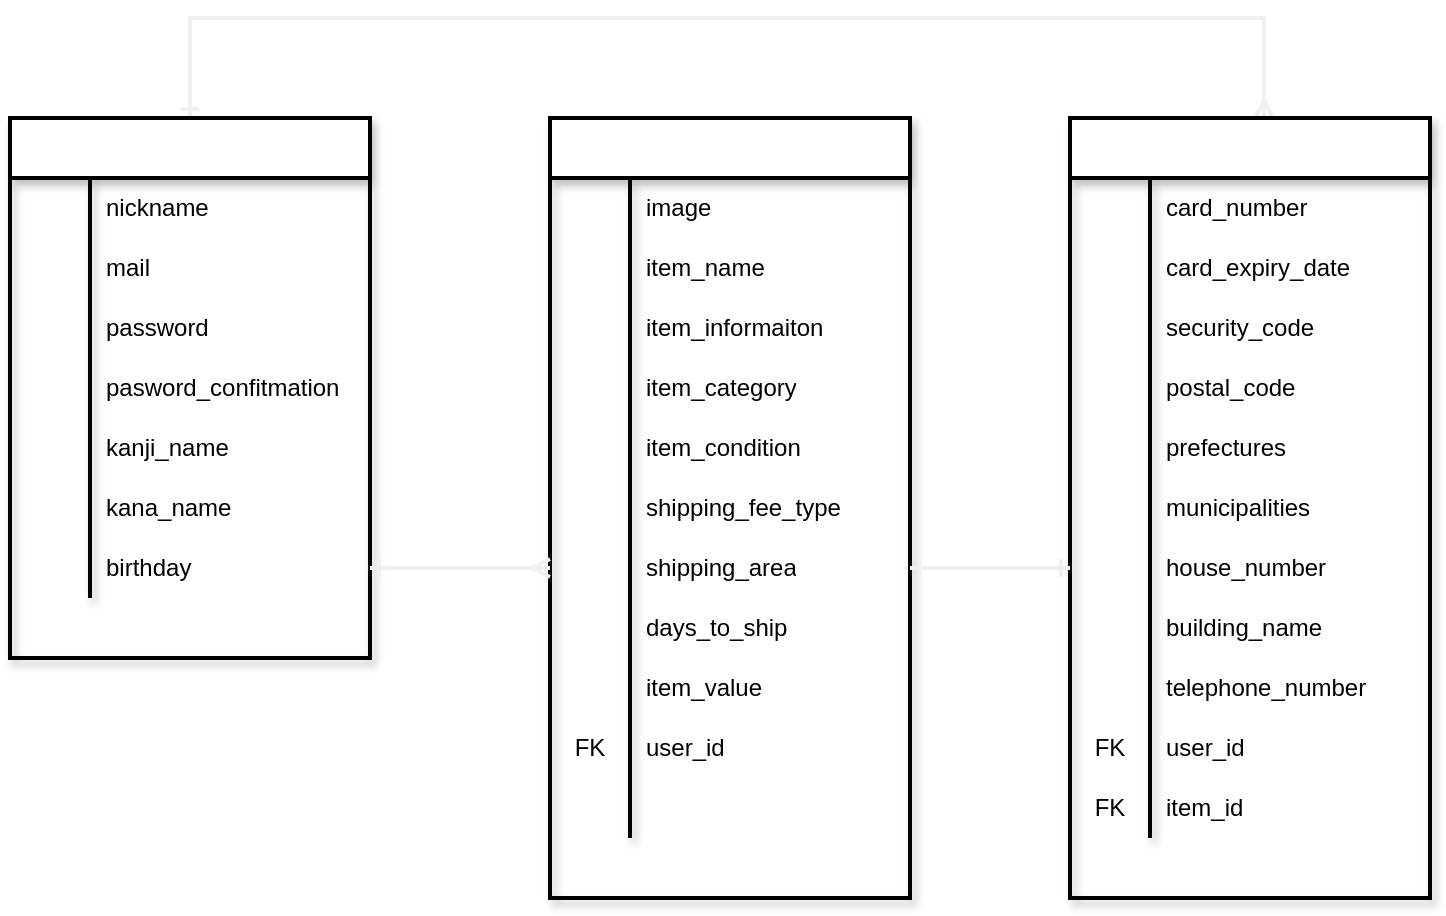 <mxfile version="13.10.0" type="embed" pages="2">
    <diagram id="eeo6MsX598e6cD8DwLgK" name="ページ1">
        <mxGraphModel dx="723" dy="556" grid="1" gridSize="10" guides="1" tooltips="1" connect="1" arrows="1" fold="1" page="1" pageScale="1" pageWidth="850" pageHeight="1100" math="0" shadow="0">
            <root>
                <mxCell id="0"/>
                <mxCell id="1" parent="0"/>
                <mxCell id="oDnXnmrruXlQeNwUfz4k-198" style="edgeStyle=orthogonalEdgeStyle;rounded=0;orthogonalLoop=1;jettySize=auto;html=1;entryX=0.539;entryY=0;entryDx=0;entryDy=0;entryPerimeter=0;startArrow=ERone;startFill=0;endArrow=ERmany;endFill=0;strokeColor=#f0f0f0;strokeWidth=2;fontColor=none;" edge="1" parent="1" source="oDnXnmrruXlQeNwUfz4k-105" target="oDnXnmrruXlQeNwUfz4k-126">
                    <mxGeometry relative="1" as="geometry">
                        <Array as="points">
                            <mxPoint x="170" y="180"/>
                            <mxPoint x="707" y="180"/>
                        </Array>
                    </mxGeometry>
                </mxCell>
                <mxCell id="oDnXnmrruXlQeNwUfz4k-105" value="&lt;font color=&quot;#ffffff&quot;&gt;users&lt;/font&gt;" style="shape=table;html=1;whiteSpace=wrap;startSize=30;container=1;collapsible=0;childLayout=tableLayout;fixedRows=1;rowLines=0;fontStyle=1;align=center;shadow=1;strokeWidth=2;fontColor=none;" vertex="1" parent="1">
                    <mxGeometry x="80" y="230" width="180" height="270" as="geometry"/>
                </mxCell>
                <mxCell id="oDnXnmrruXlQeNwUfz4k-106" value="" style="shape=partialRectangle;html=1;whiteSpace=wrap;collapsible=0;dropTarget=0;pointerEvents=0;fillColor=none;top=0;left=0;bottom=1;right=0;points=[[0,0.5],[1,0.5]];portConstraint=eastwest;strokeColor=none;" vertex="1" parent="oDnXnmrruXlQeNwUfz4k-105">
                    <mxGeometry y="30" width="180" height="30" as="geometry"/>
                </mxCell>
                <mxCell id="oDnXnmrruXlQeNwUfz4k-107" value="" style="shape=partialRectangle;html=1;whiteSpace=wrap;connectable=0;fillColor=none;top=0;left=0;bottom=0;right=0;overflow=hidden;" vertex="1" parent="oDnXnmrruXlQeNwUfz4k-106">
                    <mxGeometry width="40" height="30" as="geometry"/>
                </mxCell>
                <mxCell id="oDnXnmrruXlQeNwUfz4k-108" value="nickname" style="shape=partialRectangle;html=1;whiteSpace=wrap;connectable=0;fillColor=none;top=0;left=0;bottom=0;right=0;align=left;spacingLeft=6;overflow=hidden;" vertex="1" parent="oDnXnmrruXlQeNwUfz4k-106">
                    <mxGeometry x="40" width="140" height="30" as="geometry"/>
                </mxCell>
                <mxCell id="oDnXnmrruXlQeNwUfz4k-109" value="" style="shape=partialRectangle;html=1;whiteSpace=wrap;collapsible=0;dropTarget=0;pointerEvents=0;fillColor=none;top=0;left=0;bottom=0;right=0;points=[[0,0.5],[1,0.5]];portConstraint=eastwest;" vertex="1" parent="oDnXnmrruXlQeNwUfz4k-105">
                    <mxGeometry y="60" width="180" height="30" as="geometry"/>
                </mxCell>
                <mxCell id="oDnXnmrruXlQeNwUfz4k-110" value="" style="shape=partialRectangle;html=1;whiteSpace=wrap;connectable=0;fillColor=none;top=0;left=0;bottom=0;right=0;overflow=hidden;" vertex="1" parent="oDnXnmrruXlQeNwUfz4k-109">
                    <mxGeometry width="40" height="30" as="geometry"/>
                </mxCell>
                <mxCell id="oDnXnmrruXlQeNwUfz4k-111" value="mail" style="shape=partialRectangle;html=1;whiteSpace=wrap;connectable=0;fillColor=none;top=0;left=0;bottom=0;right=0;align=left;spacingLeft=6;overflow=hidden;" vertex="1" parent="oDnXnmrruXlQeNwUfz4k-109">
                    <mxGeometry x="40" width="140" height="30" as="geometry"/>
                </mxCell>
                <mxCell id="oDnXnmrruXlQeNwUfz4k-112" value="" style="shape=partialRectangle;html=1;whiteSpace=wrap;collapsible=0;dropTarget=0;pointerEvents=0;fillColor=none;top=0;left=0;bottom=0;right=0;points=[[0,0.5],[1,0.5]];portConstraint=eastwest;" vertex="1" parent="oDnXnmrruXlQeNwUfz4k-105">
                    <mxGeometry y="90" width="180" height="30" as="geometry"/>
                </mxCell>
                <mxCell id="oDnXnmrruXlQeNwUfz4k-113" value="" style="shape=partialRectangle;html=1;whiteSpace=wrap;connectable=0;fillColor=none;top=0;left=0;bottom=0;right=0;overflow=hidden;" vertex="1" parent="oDnXnmrruXlQeNwUfz4k-112">
                    <mxGeometry width="40" height="30" as="geometry"/>
                </mxCell>
                <mxCell id="oDnXnmrruXlQeNwUfz4k-114" value="password" style="shape=partialRectangle;html=1;whiteSpace=wrap;connectable=0;fillColor=none;top=0;left=0;bottom=0;right=0;align=left;spacingLeft=6;overflow=hidden;" vertex="1" parent="oDnXnmrruXlQeNwUfz4k-112">
                    <mxGeometry x="40" width="140" height="30" as="geometry"/>
                </mxCell>
                <mxCell id="oDnXnmrruXlQeNwUfz4k-136" style="shape=partialRectangle;html=1;whiteSpace=wrap;collapsible=0;dropTarget=0;pointerEvents=0;fillColor=none;top=0;left=0;bottom=0;right=0;points=[[0,0.5],[1,0.5]];portConstraint=eastwest;" vertex="1" parent="oDnXnmrruXlQeNwUfz4k-105">
                    <mxGeometry y="120" width="180" height="30" as="geometry"/>
                </mxCell>
                <mxCell id="oDnXnmrruXlQeNwUfz4k-137" value="" style="shape=partialRectangle;html=1;whiteSpace=wrap;connectable=0;fillColor=none;top=0;left=0;bottom=0;right=0;overflow=hidden;" vertex="1" parent="oDnXnmrruXlQeNwUfz4k-136">
                    <mxGeometry width="40" height="30" as="geometry"/>
                </mxCell>
                <mxCell id="oDnXnmrruXlQeNwUfz4k-138" value="pasword_confitmation" style="shape=partialRectangle;html=1;whiteSpace=wrap;connectable=0;fillColor=none;top=0;left=0;bottom=0;right=0;align=left;spacingLeft=6;overflow=hidden;" vertex="1" parent="oDnXnmrruXlQeNwUfz4k-136">
                    <mxGeometry x="40" width="140" height="30" as="geometry"/>
                </mxCell>
                <mxCell id="oDnXnmrruXlQeNwUfz4k-142" style="shape=partialRectangle;html=1;whiteSpace=wrap;collapsible=0;dropTarget=0;pointerEvents=0;fillColor=none;top=0;left=0;bottom=0;right=0;points=[[0,0.5],[1,0.5]];portConstraint=eastwest;" vertex="1" parent="oDnXnmrruXlQeNwUfz4k-105">
                    <mxGeometry y="150" width="180" height="30" as="geometry"/>
                </mxCell>
                <mxCell id="oDnXnmrruXlQeNwUfz4k-143" style="shape=partialRectangle;html=1;whiteSpace=wrap;connectable=0;fillColor=none;top=0;left=0;bottom=0;right=0;overflow=hidden;" vertex="1" parent="oDnXnmrruXlQeNwUfz4k-142">
                    <mxGeometry width="40" height="30" as="geometry"/>
                </mxCell>
                <mxCell id="oDnXnmrruXlQeNwUfz4k-144" value="kanji_name" style="shape=partialRectangle;html=1;whiteSpace=wrap;connectable=0;fillColor=none;top=0;left=0;bottom=0;right=0;align=left;spacingLeft=6;overflow=hidden;" vertex="1" parent="oDnXnmrruXlQeNwUfz4k-142">
                    <mxGeometry x="40" width="140" height="30" as="geometry"/>
                </mxCell>
                <mxCell id="oDnXnmrruXlQeNwUfz4k-139" style="shape=partialRectangle;html=1;whiteSpace=wrap;collapsible=0;dropTarget=0;pointerEvents=0;fillColor=none;top=0;left=0;bottom=0;right=0;points=[[0,0.5],[1,0.5]];portConstraint=eastwest;" vertex="1" parent="oDnXnmrruXlQeNwUfz4k-105">
                    <mxGeometry y="180" width="180" height="30" as="geometry"/>
                </mxCell>
                <mxCell id="oDnXnmrruXlQeNwUfz4k-140" style="shape=partialRectangle;html=1;whiteSpace=wrap;connectable=0;fillColor=none;top=0;left=0;bottom=0;right=0;overflow=hidden;" vertex="1" parent="oDnXnmrruXlQeNwUfz4k-139">
                    <mxGeometry width="40" height="30" as="geometry"/>
                </mxCell>
                <mxCell id="oDnXnmrruXlQeNwUfz4k-141" value="kana_name" style="shape=partialRectangle;html=1;whiteSpace=wrap;connectable=0;fillColor=none;top=0;left=0;bottom=0;right=0;align=left;spacingLeft=6;overflow=hidden;" vertex="1" parent="oDnXnmrruXlQeNwUfz4k-139">
                    <mxGeometry x="40" width="140" height="30" as="geometry"/>
                </mxCell>
                <mxCell id="oDnXnmrruXlQeNwUfz4k-145" style="shape=partialRectangle;html=1;whiteSpace=wrap;collapsible=0;dropTarget=0;pointerEvents=0;fillColor=none;top=0;left=0;bottom=0;right=0;points=[[0,0.5],[1,0.5]];portConstraint=eastwest;" vertex="1" parent="oDnXnmrruXlQeNwUfz4k-105">
                    <mxGeometry y="210" width="180" height="30" as="geometry"/>
                </mxCell>
                <mxCell id="oDnXnmrruXlQeNwUfz4k-146" style="shape=partialRectangle;html=1;whiteSpace=wrap;connectable=0;fillColor=none;top=0;left=0;bottom=0;right=0;overflow=hidden;" vertex="1" parent="oDnXnmrruXlQeNwUfz4k-145">
                    <mxGeometry width="40" height="30" as="geometry"/>
                </mxCell>
                <mxCell id="oDnXnmrruXlQeNwUfz4k-147" value="birthday" style="shape=partialRectangle;html=1;whiteSpace=wrap;connectable=0;fillColor=none;top=0;left=0;bottom=0;right=0;align=left;spacingLeft=6;overflow=hidden;" vertex="1" parent="oDnXnmrruXlQeNwUfz4k-145">
                    <mxGeometry x="40" width="140" height="30" as="geometry"/>
                </mxCell>
                <mxCell id="oDnXnmrruXlQeNwUfz4k-116" value="&lt;font color=&quot;#ffffff&quot;&gt;items&lt;br&gt;&lt;/font&gt;" style="shape=table;html=1;whiteSpace=wrap;startSize=30;container=1;collapsible=0;childLayout=tableLayout;fixedRows=1;rowLines=0;fontStyle=1;align=center;shadow=1;strokeWidth=2;fontColor=none;" vertex="1" parent="1">
                    <mxGeometry x="350" y="230" width="180" height="390" as="geometry"/>
                </mxCell>
                <mxCell id="oDnXnmrruXlQeNwUfz4k-117" value="" style="shape=partialRectangle;html=1;whiteSpace=wrap;collapsible=0;dropTarget=0;pointerEvents=0;fillColor=none;top=0;left=0;bottom=1;right=0;points=[[0,0.5],[1,0.5]];portConstraint=eastwest;strokeColor=none;" vertex="1" parent="oDnXnmrruXlQeNwUfz4k-116">
                    <mxGeometry y="30" width="180" height="30" as="geometry"/>
                </mxCell>
                <mxCell id="oDnXnmrruXlQeNwUfz4k-118" value="" style="shape=partialRectangle;html=1;whiteSpace=wrap;connectable=0;fillColor=none;top=0;left=0;bottom=0;right=0;overflow=hidden;" vertex="1" parent="oDnXnmrruXlQeNwUfz4k-117">
                    <mxGeometry width="40" height="30" as="geometry"/>
                </mxCell>
                <mxCell id="oDnXnmrruXlQeNwUfz4k-119" value="image" style="shape=partialRectangle;html=1;whiteSpace=wrap;connectable=0;fillColor=none;top=0;left=0;bottom=0;right=0;align=left;spacingLeft=6;overflow=hidden;" vertex="1" parent="oDnXnmrruXlQeNwUfz4k-117">
                    <mxGeometry x="40" width="140" height="30" as="geometry"/>
                </mxCell>
                <mxCell id="oDnXnmrruXlQeNwUfz4k-120" value="" style="shape=partialRectangle;html=1;whiteSpace=wrap;collapsible=0;dropTarget=0;pointerEvents=0;fillColor=none;top=0;left=0;bottom=0;right=0;points=[[0,0.5],[1,0.5]];portConstraint=eastwest;" vertex="1" parent="oDnXnmrruXlQeNwUfz4k-116">
                    <mxGeometry y="60" width="180" height="30" as="geometry"/>
                </mxCell>
                <mxCell id="oDnXnmrruXlQeNwUfz4k-121" value="" style="shape=partialRectangle;html=1;whiteSpace=wrap;connectable=0;fillColor=none;top=0;left=0;bottom=0;right=0;overflow=hidden;" vertex="1" parent="oDnXnmrruXlQeNwUfz4k-120">
                    <mxGeometry width="40" height="30" as="geometry"/>
                </mxCell>
                <mxCell id="oDnXnmrruXlQeNwUfz4k-122" value="item_name" style="shape=partialRectangle;html=1;whiteSpace=wrap;connectable=0;fillColor=none;top=0;left=0;bottom=0;right=0;align=left;spacingLeft=6;overflow=hidden;" vertex="1" parent="oDnXnmrruXlQeNwUfz4k-120">
                    <mxGeometry x="40" width="140" height="30" as="geometry"/>
                </mxCell>
                <mxCell id="oDnXnmrruXlQeNwUfz4k-123" value="" style="shape=partialRectangle;html=1;whiteSpace=wrap;collapsible=0;dropTarget=0;pointerEvents=0;fillColor=none;top=0;left=0;bottom=0;right=0;points=[[0,0.5],[1,0.5]];portConstraint=eastwest;" vertex="1" parent="oDnXnmrruXlQeNwUfz4k-116">
                    <mxGeometry y="90" width="180" height="30" as="geometry"/>
                </mxCell>
                <mxCell id="oDnXnmrruXlQeNwUfz4k-124" value="" style="shape=partialRectangle;html=1;whiteSpace=wrap;connectable=0;fillColor=none;top=0;left=0;bottom=0;right=0;overflow=hidden;" vertex="1" parent="oDnXnmrruXlQeNwUfz4k-123">
                    <mxGeometry width="40" height="30" as="geometry"/>
                </mxCell>
                <mxCell id="oDnXnmrruXlQeNwUfz4k-125" value="item_informaiton" style="shape=partialRectangle;html=1;whiteSpace=wrap;connectable=0;fillColor=none;top=0;left=0;bottom=0;right=0;align=left;spacingLeft=6;overflow=hidden;" vertex="1" parent="oDnXnmrruXlQeNwUfz4k-123">
                    <mxGeometry x="40" width="140" height="30" as="geometry"/>
                </mxCell>
                <mxCell id="oDnXnmrruXlQeNwUfz4k-148" style="shape=partialRectangle;html=1;whiteSpace=wrap;collapsible=0;dropTarget=0;pointerEvents=0;fillColor=none;top=0;left=0;bottom=0;right=0;points=[[0,0.5],[1,0.5]];portConstraint=eastwest;" vertex="1" parent="oDnXnmrruXlQeNwUfz4k-116">
                    <mxGeometry y="120" width="180" height="30" as="geometry"/>
                </mxCell>
                <mxCell id="oDnXnmrruXlQeNwUfz4k-149" style="shape=partialRectangle;html=1;whiteSpace=wrap;connectable=0;fillColor=none;top=0;left=0;bottom=0;right=0;overflow=hidden;" vertex="1" parent="oDnXnmrruXlQeNwUfz4k-148">
                    <mxGeometry width="40" height="30" as="geometry"/>
                </mxCell>
                <mxCell id="oDnXnmrruXlQeNwUfz4k-150" value="item_category" style="shape=partialRectangle;html=1;whiteSpace=wrap;connectable=0;fillColor=none;top=0;left=0;bottom=0;right=0;align=left;spacingLeft=6;overflow=hidden;" vertex="1" parent="oDnXnmrruXlQeNwUfz4k-148">
                    <mxGeometry x="40" width="140" height="30" as="geometry"/>
                </mxCell>
                <mxCell id="oDnXnmrruXlQeNwUfz4k-151" style="shape=partialRectangle;html=1;whiteSpace=wrap;collapsible=0;dropTarget=0;pointerEvents=0;fillColor=none;top=0;left=0;bottom=0;right=0;points=[[0,0.5],[1,0.5]];portConstraint=eastwest;" vertex="1" parent="oDnXnmrruXlQeNwUfz4k-116">
                    <mxGeometry y="150" width="180" height="30" as="geometry"/>
                </mxCell>
                <mxCell id="oDnXnmrruXlQeNwUfz4k-152" style="shape=partialRectangle;html=1;whiteSpace=wrap;connectable=0;fillColor=none;top=0;left=0;bottom=0;right=0;overflow=hidden;" vertex="1" parent="oDnXnmrruXlQeNwUfz4k-151">
                    <mxGeometry width="40" height="30" as="geometry"/>
                </mxCell>
                <mxCell id="oDnXnmrruXlQeNwUfz4k-153" value="item_condition" style="shape=partialRectangle;html=1;whiteSpace=wrap;connectable=0;fillColor=none;top=0;left=0;bottom=0;right=0;align=left;spacingLeft=6;overflow=hidden;" vertex="1" parent="oDnXnmrruXlQeNwUfz4k-151">
                    <mxGeometry x="40" width="140" height="30" as="geometry"/>
                </mxCell>
                <mxCell id="oDnXnmrruXlQeNwUfz4k-154" style="shape=partialRectangle;html=1;whiteSpace=wrap;collapsible=0;dropTarget=0;pointerEvents=0;fillColor=none;top=0;left=0;bottom=0;right=0;points=[[0,0.5],[1,0.5]];portConstraint=eastwest;" vertex="1" parent="oDnXnmrruXlQeNwUfz4k-116">
                    <mxGeometry y="180" width="180" height="30" as="geometry"/>
                </mxCell>
                <mxCell id="oDnXnmrruXlQeNwUfz4k-155" style="shape=partialRectangle;html=1;whiteSpace=wrap;connectable=0;fillColor=none;top=0;left=0;bottom=0;right=0;overflow=hidden;" vertex="1" parent="oDnXnmrruXlQeNwUfz4k-154">
                    <mxGeometry width="40" height="30" as="geometry"/>
                </mxCell>
                <mxCell id="oDnXnmrruXlQeNwUfz4k-156" value="shipping_fee_type" style="shape=partialRectangle;html=1;whiteSpace=wrap;connectable=0;fillColor=none;top=0;left=0;bottom=0;right=0;align=left;spacingLeft=6;overflow=hidden;" vertex="1" parent="oDnXnmrruXlQeNwUfz4k-154">
                    <mxGeometry x="40" width="140" height="30" as="geometry"/>
                </mxCell>
                <mxCell id="oDnXnmrruXlQeNwUfz4k-157" style="shape=partialRectangle;html=1;whiteSpace=wrap;collapsible=0;dropTarget=0;pointerEvents=0;fillColor=none;top=0;left=0;bottom=0;right=0;points=[[0,0.5],[1,0.5]];portConstraint=eastwest;" vertex="1" parent="oDnXnmrruXlQeNwUfz4k-116">
                    <mxGeometry y="210" width="180" height="30" as="geometry"/>
                </mxCell>
                <mxCell id="oDnXnmrruXlQeNwUfz4k-158" style="shape=partialRectangle;html=1;whiteSpace=wrap;connectable=0;fillColor=none;top=0;left=0;bottom=0;right=0;overflow=hidden;" vertex="1" parent="oDnXnmrruXlQeNwUfz4k-157">
                    <mxGeometry width="40" height="30" as="geometry"/>
                </mxCell>
                <mxCell id="oDnXnmrruXlQeNwUfz4k-159" value="shipping_area" style="shape=partialRectangle;html=1;whiteSpace=wrap;connectable=0;fillColor=none;top=0;left=0;bottom=0;right=0;align=left;spacingLeft=6;overflow=hidden;" vertex="1" parent="oDnXnmrruXlQeNwUfz4k-157">
                    <mxGeometry x="40" width="140" height="30" as="geometry"/>
                </mxCell>
                <mxCell id="oDnXnmrruXlQeNwUfz4k-160" style="shape=partialRectangle;html=1;whiteSpace=wrap;collapsible=0;dropTarget=0;pointerEvents=0;fillColor=none;top=0;left=0;bottom=0;right=0;points=[[0,0.5],[1,0.5]];portConstraint=eastwest;" vertex="1" parent="oDnXnmrruXlQeNwUfz4k-116">
                    <mxGeometry y="240" width="180" height="30" as="geometry"/>
                </mxCell>
                <mxCell id="oDnXnmrruXlQeNwUfz4k-161" style="shape=partialRectangle;html=1;whiteSpace=wrap;connectable=0;fillColor=none;top=0;left=0;bottom=0;right=0;overflow=hidden;" vertex="1" parent="oDnXnmrruXlQeNwUfz4k-160">
                    <mxGeometry width="40" height="30" as="geometry"/>
                </mxCell>
                <mxCell id="oDnXnmrruXlQeNwUfz4k-162" value="days_to_ship" style="shape=partialRectangle;html=1;whiteSpace=wrap;connectable=0;fillColor=none;top=0;left=0;bottom=0;right=0;align=left;spacingLeft=6;overflow=hidden;" vertex="1" parent="oDnXnmrruXlQeNwUfz4k-160">
                    <mxGeometry x="40" width="140" height="30" as="geometry"/>
                </mxCell>
                <mxCell id="oDnXnmrruXlQeNwUfz4k-163" style="shape=partialRectangle;html=1;whiteSpace=wrap;collapsible=0;dropTarget=0;pointerEvents=0;fillColor=none;top=0;left=0;bottom=0;right=0;points=[[0,0.5],[1,0.5]];portConstraint=eastwest;" vertex="1" parent="oDnXnmrruXlQeNwUfz4k-116">
                    <mxGeometry y="270" width="180" height="30" as="geometry"/>
                </mxCell>
                <mxCell id="oDnXnmrruXlQeNwUfz4k-164" style="shape=partialRectangle;html=1;whiteSpace=wrap;connectable=0;fillColor=none;top=0;left=0;bottom=0;right=0;overflow=hidden;" vertex="1" parent="oDnXnmrruXlQeNwUfz4k-163">
                    <mxGeometry width="40" height="30" as="geometry"/>
                </mxCell>
                <mxCell id="oDnXnmrruXlQeNwUfz4k-165" value="item_value" style="shape=partialRectangle;html=1;whiteSpace=wrap;connectable=0;fillColor=none;top=0;left=0;bottom=0;right=0;align=left;spacingLeft=6;overflow=hidden;" vertex="1" parent="oDnXnmrruXlQeNwUfz4k-163">
                    <mxGeometry x="40" width="140" height="30" as="geometry"/>
                </mxCell>
                <mxCell id="oDnXnmrruXlQeNwUfz4k-206" style="shape=partialRectangle;html=1;whiteSpace=wrap;collapsible=0;dropTarget=0;pointerEvents=0;fillColor=none;top=0;left=0;bottom=0;right=0;points=[[0,0.5],[1,0.5]];portConstraint=eastwest;" vertex="1" parent="oDnXnmrruXlQeNwUfz4k-116">
                    <mxGeometry y="300" width="180" height="30" as="geometry"/>
                </mxCell>
                <mxCell id="oDnXnmrruXlQeNwUfz4k-207" value="FK" style="shape=partialRectangle;html=1;whiteSpace=wrap;connectable=0;fillColor=none;top=0;left=0;bottom=0;right=0;overflow=hidden;" vertex="1" parent="oDnXnmrruXlQeNwUfz4k-206">
                    <mxGeometry width="40" height="30" as="geometry"/>
                </mxCell>
                <mxCell id="oDnXnmrruXlQeNwUfz4k-208" value="user_id" style="shape=partialRectangle;html=1;whiteSpace=wrap;connectable=0;fillColor=none;top=0;left=0;bottom=0;right=0;align=left;spacingLeft=6;overflow=hidden;" vertex="1" parent="oDnXnmrruXlQeNwUfz4k-206">
                    <mxGeometry x="40" width="140" height="30" as="geometry"/>
                </mxCell>
                <mxCell id="oDnXnmrruXlQeNwUfz4k-209" style="shape=partialRectangle;html=1;whiteSpace=wrap;collapsible=0;dropTarget=0;pointerEvents=0;fillColor=none;top=0;left=0;bottom=0;right=0;points=[[0,0.5],[1,0.5]];portConstraint=eastwest;" vertex="1" parent="oDnXnmrruXlQeNwUfz4k-116">
                    <mxGeometry y="330" width="180" height="30" as="geometry"/>
                </mxCell>
                <mxCell id="oDnXnmrruXlQeNwUfz4k-210" value="" style="shape=partialRectangle;html=1;whiteSpace=wrap;connectable=0;fillColor=none;top=0;left=0;bottom=0;right=0;overflow=hidden;" vertex="1" parent="oDnXnmrruXlQeNwUfz4k-209">
                    <mxGeometry width="40" height="30" as="geometry"/>
                </mxCell>
                <mxCell id="oDnXnmrruXlQeNwUfz4k-211" value="" style="shape=partialRectangle;html=1;whiteSpace=wrap;connectable=0;fillColor=none;top=0;left=0;bottom=0;right=0;align=left;spacingLeft=6;overflow=hidden;" vertex="1" parent="oDnXnmrruXlQeNwUfz4k-209">
                    <mxGeometry x="40" width="140" height="30" as="geometry"/>
                </mxCell>
                <mxCell id="oDnXnmrruXlQeNwUfz4k-126" value="&lt;font color=&quot;#ffffff&quot;&gt;buyers&lt;/font&gt;" style="shape=table;html=1;whiteSpace=wrap;startSize=30;container=1;collapsible=0;childLayout=tableLayout;fixedRows=1;rowLines=0;fontStyle=1;align=center;shadow=1;strokeWidth=2;fontColor=none;" vertex="1" parent="1">
                    <mxGeometry x="610" y="230" width="180" height="390" as="geometry"/>
                </mxCell>
                <mxCell id="oDnXnmrruXlQeNwUfz4k-127" value="" style="shape=partialRectangle;html=1;whiteSpace=wrap;collapsible=0;dropTarget=0;pointerEvents=0;fillColor=none;top=0;left=0;bottom=1;right=0;points=[[0,0.5],[1,0.5]];portConstraint=eastwest;strokeColor=none;" vertex="1" parent="oDnXnmrruXlQeNwUfz4k-126">
                    <mxGeometry y="30" width="180" height="30" as="geometry"/>
                </mxCell>
                <mxCell id="oDnXnmrruXlQeNwUfz4k-128" value="" style="shape=partialRectangle;html=1;whiteSpace=wrap;connectable=0;fillColor=none;top=0;left=0;bottom=0;right=0;overflow=hidden;" vertex="1" parent="oDnXnmrruXlQeNwUfz4k-127">
                    <mxGeometry width="40" height="30" as="geometry"/>
                </mxCell>
                <mxCell id="oDnXnmrruXlQeNwUfz4k-129" value="card_number" style="shape=partialRectangle;html=1;whiteSpace=wrap;connectable=0;fillColor=none;top=0;left=0;bottom=0;right=0;align=left;spacingLeft=6;overflow=hidden;" vertex="1" parent="oDnXnmrruXlQeNwUfz4k-127">
                    <mxGeometry x="40" width="140" height="30" as="geometry"/>
                </mxCell>
                <mxCell id="oDnXnmrruXlQeNwUfz4k-130" value="" style="shape=partialRectangle;html=1;whiteSpace=wrap;collapsible=0;dropTarget=0;pointerEvents=0;fillColor=none;top=0;left=0;bottom=0;right=0;points=[[0,0.5],[1,0.5]];portConstraint=eastwest;" vertex="1" parent="oDnXnmrruXlQeNwUfz4k-126">
                    <mxGeometry y="60" width="180" height="30" as="geometry"/>
                </mxCell>
                <mxCell id="oDnXnmrruXlQeNwUfz4k-131" value="" style="shape=partialRectangle;html=1;whiteSpace=wrap;connectable=0;fillColor=none;top=0;left=0;bottom=0;right=0;overflow=hidden;" vertex="1" parent="oDnXnmrruXlQeNwUfz4k-130">
                    <mxGeometry width="40" height="30" as="geometry"/>
                </mxCell>
                <mxCell id="oDnXnmrruXlQeNwUfz4k-132" value="card_expiry_date" style="shape=partialRectangle;html=1;whiteSpace=wrap;connectable=0;fillColor=none;top=0;left=0;bottom=0;right=0;align=left;spacingLeft=6;overflow=hidden;" vertex="1" parent="oDnXnmrruXlQeNwUfz4k-130">
                    <mxGeometry x="40" width="140" height="30" as="geometry"/>
                </mxCell>
                <mxCell id="oDnXnmrruXlQeNwUfz4k-133" value="" style="shape=partialRectangle;html=1;whiteSpace=wrap;collapsible=0;dropTarget=0;pointerEvents=0;fillColor=none;top=0;left=0;bottom=0;right=0;points=[[0,0.5],[1,0.5]];portConstraint=eastwest;" vertex="1" parent="oDnXnmrruXlQeNwUfz4k-126">
                    <mxGeometry y="90" width="180" height="30" as="geometry"/>
                </mxCell>
                <mxCell id="oDnXnmrruXlQeNwUfz4k-134" value="" style="shape=partialRectangle;html=1;whiteSpace=wrap;connectable=0;fillColor=none;top=0;left=0;bottom=0;right=0;overflow=hidden;" vertex="1" parent="oDnXnmrruXlQeNwUfz4k-133">
                    <mxGeometry width="40" height="30" as="geometry"/>
                </mxCell>
                <mxCell id="oDnXnmrruXlQeNwUfz4k-135" value="security_code" style="shape=partialRectangle;html=1;whiteSpace=wrap;connectable=0;fillColor=none;top=0;left=0;bottom=0;right=0;align=left;spacingLeft=6;overflow=hidden;" vertex="1" parent="oDnXnmrruXlQeNwUfz4k-133">
                    <mxGeometry x="40" width="140" height="30" as="geometry"/>
                </mxCell>
                <mxCell id="oDnXnmrruXlQeNwUfz4k-193" style="shape=partialRectangle;html=1;whiteSpace=wrap;collapsible=0;dropTarget=0;pointerEvents=0;fillColor=none;top=0;left=0;bottom=0;right=0;points=[[0,0.5],[1,0.5]];portConstraint=eastwest;" vertex="1" parent="oDnXnmrruXlQeNwUfz4k-126">
                    <mxGeometry y="120" width="180" height="30" as="geometry"/>
                </mxCell>
                <mxCell id="oDnXnmrruXlQeNwUfz4k-194" style="shape=partialRectangle;html=1;whiteSpace=wrap;connectable=0;fillColor=none;top=0;left=0;bottom=0;right=0;overflow=hidden;" vertex="1" parent="oDnXnmrruXlQeNwUfz4k-193">
                    <mxGeometry width="40" height="30" as="geometry"/>
                </mxCell>
                <mxCell id="oDnXnmrruXlQeNwUfz4k-195" value="postal_code" style="shape=partialRectangle;html=1;whiteSpace=wrap;connectable=0;fillColor=none;top=0;left=0;bottom=0;right=0;align=left;spacingLeft=6;overflow=hidden;" vertex="1" parent="oDnXnmrruXlQeNwUfz4k-193">
                    <mxGeometry x="40" width="140" height="30" as="geometry"/>
                </mxCell>
                <mxCell id="oDnXnmrruXlQeNwUfz4k-190" style="shape=partialRectangle;html=1;whiteSpace=wrap;collapsible=0;dropTarget=0;pointerEvents=0;fillColor=none;top=0;left=0;bottom=0;right=0;points=[[0,0.5],[1,0.5]];portConstraint=eastwest;" vertex="1" parent="oDnXnmrruXlQeNwUfz4k-126">
                    <mxGeometry y="150" width="180" height="30" as="geometry"/>
                </mxCell>
                <mxCell id="oDnXnmrruXlQeNwUfz4k-191" style="shape=partialRectangle;html=1;whiteSpace=wrap;connectable=0;fillColor=none;top=0;left=0;bottom=0;right=0;overflow=hidden;" vertex="1" parent="oDnXnmrruXlQeNwUfz4k-190">
                    <mxGeometry width="40" height="30" as="geometry"/>
                </mxCell>
                <mxCell id="oDnXnmrruXlQeNwUfz4k-192" value="prefectures" style="shape=partialRectangle;html=1;whiteSpace=wrap;connectable=0;fillColor=none;top=0;left=0;bottom=0;right=0;align=left;spacingLeft=6;overflow=hidden;" vertex="1" parent="oDnXnmrruXlQeNwUfz4k-190">
                    <mxGeometry x="40" width="140" height="30" as="geometry"/>
                </mxCell>
                <mxCell id="oDnXnmrruXlQeNwUfz4k-187" style="shape=partialRectangle;html=1;whiteSpace=wrap;collapsible=0;dropTarget=0;pointerEvents=0;fillColor=none;top=0;left=0;bottom=0;right=0;points=[[0,0.5],[1,0.5]];portConstraint=eastwest;" vertex="1" parent="oDnXnmrruXlQeNwUfz4k-126">
                    <mxGeometry y="180" width="180" height="30" as="geometry"/>
                </mxCell>
                <mxCell id="oDnXnmrruXlQeNwUfz4k-188" style="shape=partialRectangle;html=1;whiteSpace=wrap;connectable=0;fillColor=none;top=0;left=0;bottom=0;right=0;overflow=hidden;" vertex="1" parent="oDnXnmrruXlQeNwUfz4k-187">
                    <mxGeometry width="40" height="30" as="geometry"/>
                </mxCell>
                <mxCell id="oDnXnmrruXlQeNwUfz4k-189" value="municipalities" style="shape=partialRectangle;html=1;whiteSpace=wrap;connectable=0;fillColor=none;top=0;left=0;bottom=0;right=0;align=left;spacingLeft=6;overflow=hidden;" vertex="1" parent="oDnXnmrruXlQeNwUfz4k-187">
                    <mxGeometry x="40" width="140" height="30" as="geometry"/>
                </mxCell>
                <mxCell id="oDnXnmrruXlQeNwUfz4k-184" style="shape=partialRectangle;html=1;whiteSpace=wrap;collapsible=0;dropTarget=0;pointerEvents=0;fillColor=none;top=0;left=0;bottom=0;right=0;points=[[0,0.5],[1,0.5]];portConstraint=eastwest;" vertex="1" parent="oDnXnmrruXlQeNwUfz4k-126">
                    <mxGeometry y="210" width="180" height="30" as="geometry"/>
                </mxCell>
                <mxCell id="oDnXnmrruXlQeNwUfz4k-185" style="shape=partialRectangle;html=1;whiteSpace=wrap;connectable=0;fillColor=none;top=0;left=0;bottom=0;right=0;overflow=hidden;" vertex="1" parent="oDnXnmrruXlQeNwUfz4k-184">
                    <mxGeometry width="40" height="30" as="geometry"/>
                </mxCell>
                <mxCell id="oDnXnmrruXlQeNwUfz4k-186" value="house_number" style="shape=partialRectangle;html=1;whiteSpace=wrap;connectable=0;fillColor=none;top=0;left=0;bottom=0;right=0;align=left;spacingLeft=6;overflow=hidden;" vertex="1" parent="oDnXnmrruXlQeNwUfz4k-184">
                    <mxGeometry x="40" width="140" height="30" as="geometry"/>
                </mxCell>
                <mxCell id="oDnXnmrruXlQeNwUfz4k-181" style="shape=partialRectangle;html=1;whiteSpace=wrap;collapsible=0;dropTarget=0;pointerEvents=0;fillColor=none;top=0;left=0;bottom=0;right=0;points=[[0,0.5],[1,0.5]];portConstraint=eastwest;" vertex="1" parent="oDnXnmrruXlQeNwUfz4k-126">
                    <mxGeometry y="240" width="180" height="30" as="geometry"/>
                </mxCell>
                <mxCell id="oDnXnmrruXlQeNwUfz4k-182" style="shape=partialRectangle;html=1;whiteSpace=wrap;connectable=0;fillColor=none;top=0;left=0;bottom=0;right=0;overflow=hidden;" vertex="1" parent="oDnXnmrruXlQeNwUfz4k-181">
                    <mxGeometry width="40" height="30" as="geometry"/>
                </mxCell>
                <mxCell id="oDnXnmrruXlQeNwUfz4k-183" value="building_name" style="shape=partialRectangle;html=1;whiteSpace=wrap;connectable=0;fillColor=none;top=0;left=0;bottom=0;right=0;align=left;spacingLeft=6;overflow=hidden;" vertex="1" parent="oDnXnmrruXlQeNwUfz4k-181">
                    <mxGeometry x="40" width="140" height="30" as="geometry"/>
                </mxCell>
                <mxCell id="oDnXnmrruXlQeNwUfz4k-178" style="shape=partialRectangle;html=1;whiteSpace=wrap;collapsible=0;dropTarget=0;pointerEvents=0;fillColor=none;top=0;left=0;bottom=0;right=0;points=[[0,0.5],[1,0.5]];portConstraint=eastwest;" vertex="1" parent="oDnXnmrruXlQeNwUfz4k-126">
                    <mxGeometry y="270" width="180" height="30" as="geometry"/>
                </mxCell>
                <mxCell id="oDnXnmrruXlQeNwUfz4k-179" style="shape=partialRectangle;html=1;whiteSpace=wrap;connectable=0;fillColor=none;top=0;left=0;bottom=0;right=0;overflow=hidden;" vertex="1" parent="oDnXnmrruXlQeNwUfz4k-178">
                    <mxGeometry width="40" height="30" as="geometry"/>
                </mxCell>
                <mxCell id="oDnXnmrruXlQeNwUfz4k-180" value="telephone_number" style="shape=partialRectangle;html=1;whiteSpace=wrap;connectable=0;fillColor=none;top=0;left=0;bottom=0;right=0;align=left;spacingLeft=6;overflow=hidden;" vertex="1" parent="oDnXnmrruXlQeNwUfz4k-178">
                    <mxGeometry x="40" width="140" height="30" as="geometry"/>
                </mxCell>
                <mxCell id="oDnXnmrruXlQeNwUfz4k-175" style="shape=partialRectangle;html=1;whiteSpace=wrap;collapsible=0;dropTarget=0;pointerEvents=0;fillColor=none;top=0;left=0;bottom=0;right=0;points=[[0,0.5],[1,0.5]];portConstraint=eastwest;" vertex="1" parent="oDnXnmrruXlQeNwUfz4k-126">
                    <mxGeometry y="300" width="180" height="30" as="geometry"/>
                </mxCell>
                <mxCell id="oDnXnmrruXlQeNwUfz4k-176" value="FK" style="shape=partialRectangle;html=1;whiteSpace=wrap;connectable=0;fillColor=none;top=0;left=0;bottom=0;right=0;overflow=hidden;" vertex="1" parent="oDnXnmrruXlQeNwUfz4k-175">
                    <mxGeometry width="40" height="30" as="geometry"/>
                </mxCell>
                <mxCell id="oDnXnmrruXlQeNwUfz4k-177" value="user_id" style="shape=partialRectangle;html=1;whiteSpace=wrap;connectable=0;fillColor=none;top=0;left=0;bottom=0;right=0;align=left;spacingLeft=6;overflow=hidden;" vertex="1" parent="oDnXnmrruXlQeNwUfz4k-175">
                    <mxGeometry x="40" width="140" height="30" as="geometry"/>
                </mxCell>
                <mxCell id="oDnXnmrruXlQeNwUfz4k-203" style="shape=partialRectangle;html=1;whiteSpace=wrap;collapsible=0;dropTarget=0;pointerEvents=0;fillColor=none;top=0;left=0;bottom=0;right=0;points=[[0,0.5],[1,0.5]];portConstraint=eastwest;" vertex="1" parent="oDnXnmrruXlQeNwUfz4k-126">
                    <mxGeometry y="330" width="180" height="30" as="geometry"/>
                </mxCell>
                <mxCell id="oDnXnmrruXlQeNwUfz4k-204" value="FK" style="shape=partialRectangle;html=1;whiteSpace=wrap;connectable=0;fillColor=none;top=0;left=0;bottom=0;right=0;overflow=hidden;" vertex="1" parent="oDnXnmrruXlQeNwUfz4k-203">
                    <mxGeometry width="40" height="30" as="geometry"/>
                </mxCell>
                <mxCell id="oDnXnmrruXlQeNwUfz4k-205" value="item_id" style="shape=partialRectangle;html=1;whiteSpace=wrap;connectable=0;fillColor=none;top=0;left=0;bottom=0;right=0;align=left;spacingLeft=6;overflow=hidden;" vertex="1" parent="oDnXnmrruXlQeNwUfz4k-203">
                    <mxGeometry x="40" width="140" height="30" as="geometry"/>
                </mxCell>
                <mxCell id="oDnXnmrruXlQeNwUfz4k-196" style="edgeStyle=orthogonalEdgeStyle;rounded=0;orthogonalLoop=1;jettySize=auto;html=1;startArrow=ERone;startFill=0;endArrow=ERmany;endFill=0;strokeColor=#f0f0f0;strokeWidth=2;fontColor=none;" edge="1" parent="1" source="oDnXnmrruXlQeNwUfz4k-145" target="oDnXnmrruXlQeNwUfz4k-157">
                    <mxGeometry relative="1" as="geometry"/>
                </mxCell>
                <mxCell id="oDnXnmrruXlQeNwUfz4k-197" style="edgeStyle=orthogonalEdgeStyle;rounded=0;orthogonalLoop=1;jettySize=auto;html=1;entryX=0;entryY=0.5;entryDx=0;entryDy=0;startArrow=ERone;startFill=0;endArrow=ERone;endFill=0;strokeColor=#f0f0f0;strokeWidth=2;fontColor=none;" edge="1" parent="1" source="oDnXnmrruXlQeNwUfz4k-157" target="oDnXnmrruXlQeNwUfz4k-184">
                    <mxGeometry relative="1" as="geometry"/>
                </mxCell>
            </root>
        </mxGraphModel>
    </diagram>
    <diagram id="6v3Xof4jFcbsU7R1pZ8z" name="ページ2">
        <mxGraphModel dx="723" dy="556" grid="1" gridSize="10" guides="1" tooltips="1" connect="1" arrows="1" fold="1" page="1" pageScale="1" pageWidth="850" pageHeight="1100" math="0" shadow="0">
            <root>
                <mxCell id="VNdvWyEo6_bajig64bSE-0"/>
                <mxCell id="VNdvWyEo6_bajig64bSE-1" parent="VNdvWyEo6_bajig64bSE-0"/>
            </root>
        </mxGraphModel>
    </diagram>
</mxfile>